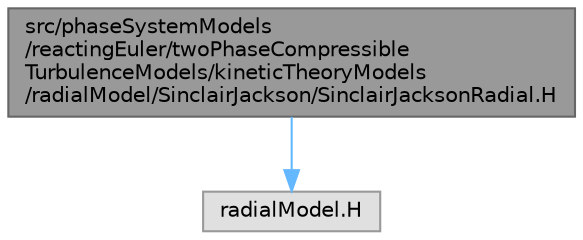 digraph "src/phaseSystemModels/reactingEuler/twoPhaseCompressibleTurbulenceModels/kineticTheoryModels/radialModel/SinclairJackson/SinclairJacksonRadial.H"
{
 // LATEX_PDF_SIZE
  bgcolor="transparent";
  edge [fontname=Helvetica,fontsize=10,labelfontname=Helvetica,labelfontsize=10];
  node [fontname=Helvetica,fontsize=10,shape=box,height=0.2,width=0.4];
  Node1 [id="Node000001",label="src/phaseSystemModels\l/reactingEuler/twoPhaseCompressible\lTurbulenceModels/kineticTheoryModels\l/radialModel/SinclairJackson/SinclairJacksonRadial.H",height=0.2,width=0.4,color="gray40", fillcolor="grey60", style="filled", fontcolor="black",tooltip=" "];
  Node1 -> Node2 [id="edge1_Node000001_Node000002",color="steelblue1",style="solid",tooltip=" "];
  Node2 [id="Node000002",label="radialModel.H",height=0.2,width=0.4,color="grey60", fillcolor="#E0E0E0", style="filled",tooltip=" "];
}
